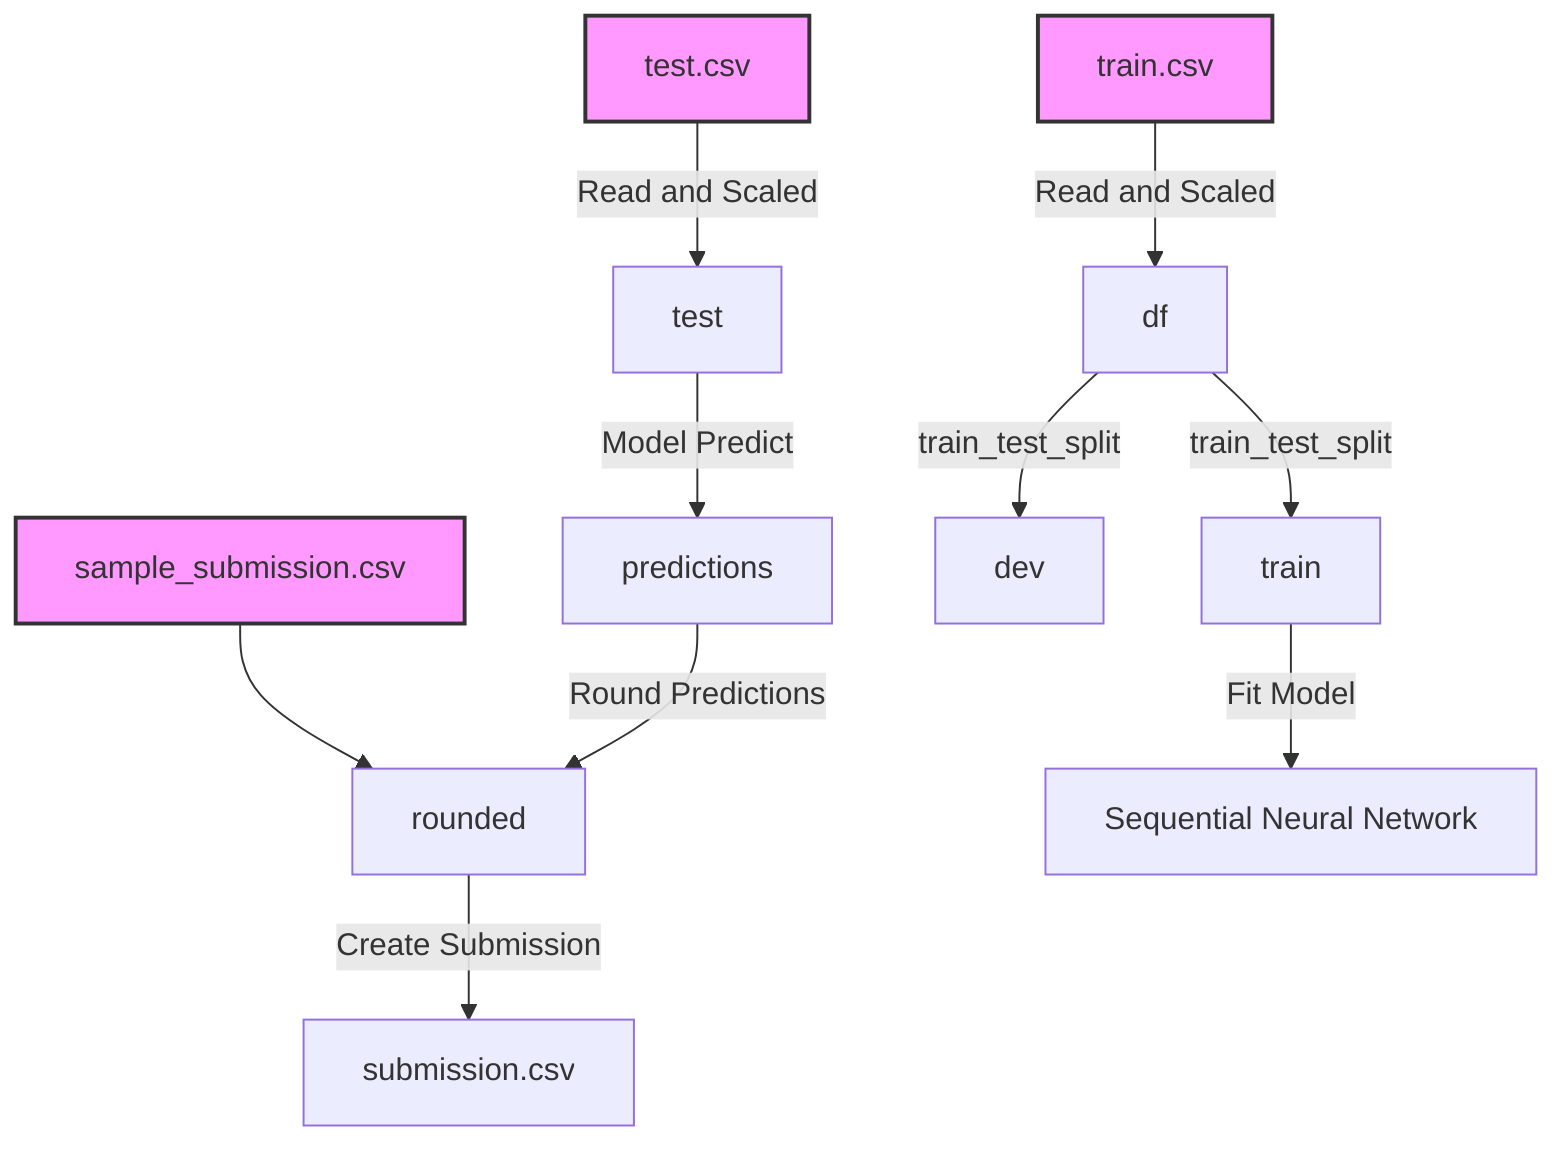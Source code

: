 flowchart TD
    %% Data Sources
    A1["train.csv"]:::dataSource -->|"Read and Scaled"| B1["df"]
    A2["test.csv"]:::dataSource -->|"Read and Scaled"| B2["test"]
    A3["sample_submission.csv"]:::dataSource --> C4["rounded"]

    %% Data Preparation
    B1 -->|"train_test_split"| C1["train"]
    B1 -->|"train_test_split"| C2["dev"]

    %% Model Training
    C1 -->|"Fit Model"| D["Sequential Neural Network"]

    %% Model Prediction
    B2 -->|"Model Predict"| E1["predictions"]
    E1 -->|"Round Predictions"| C4

    %% Submission
    C4 -->|"Create Submission"| F1["submission.csv"]

    classDef dataSource fill:#f9f,stroke:#333,stroke-width:2px;